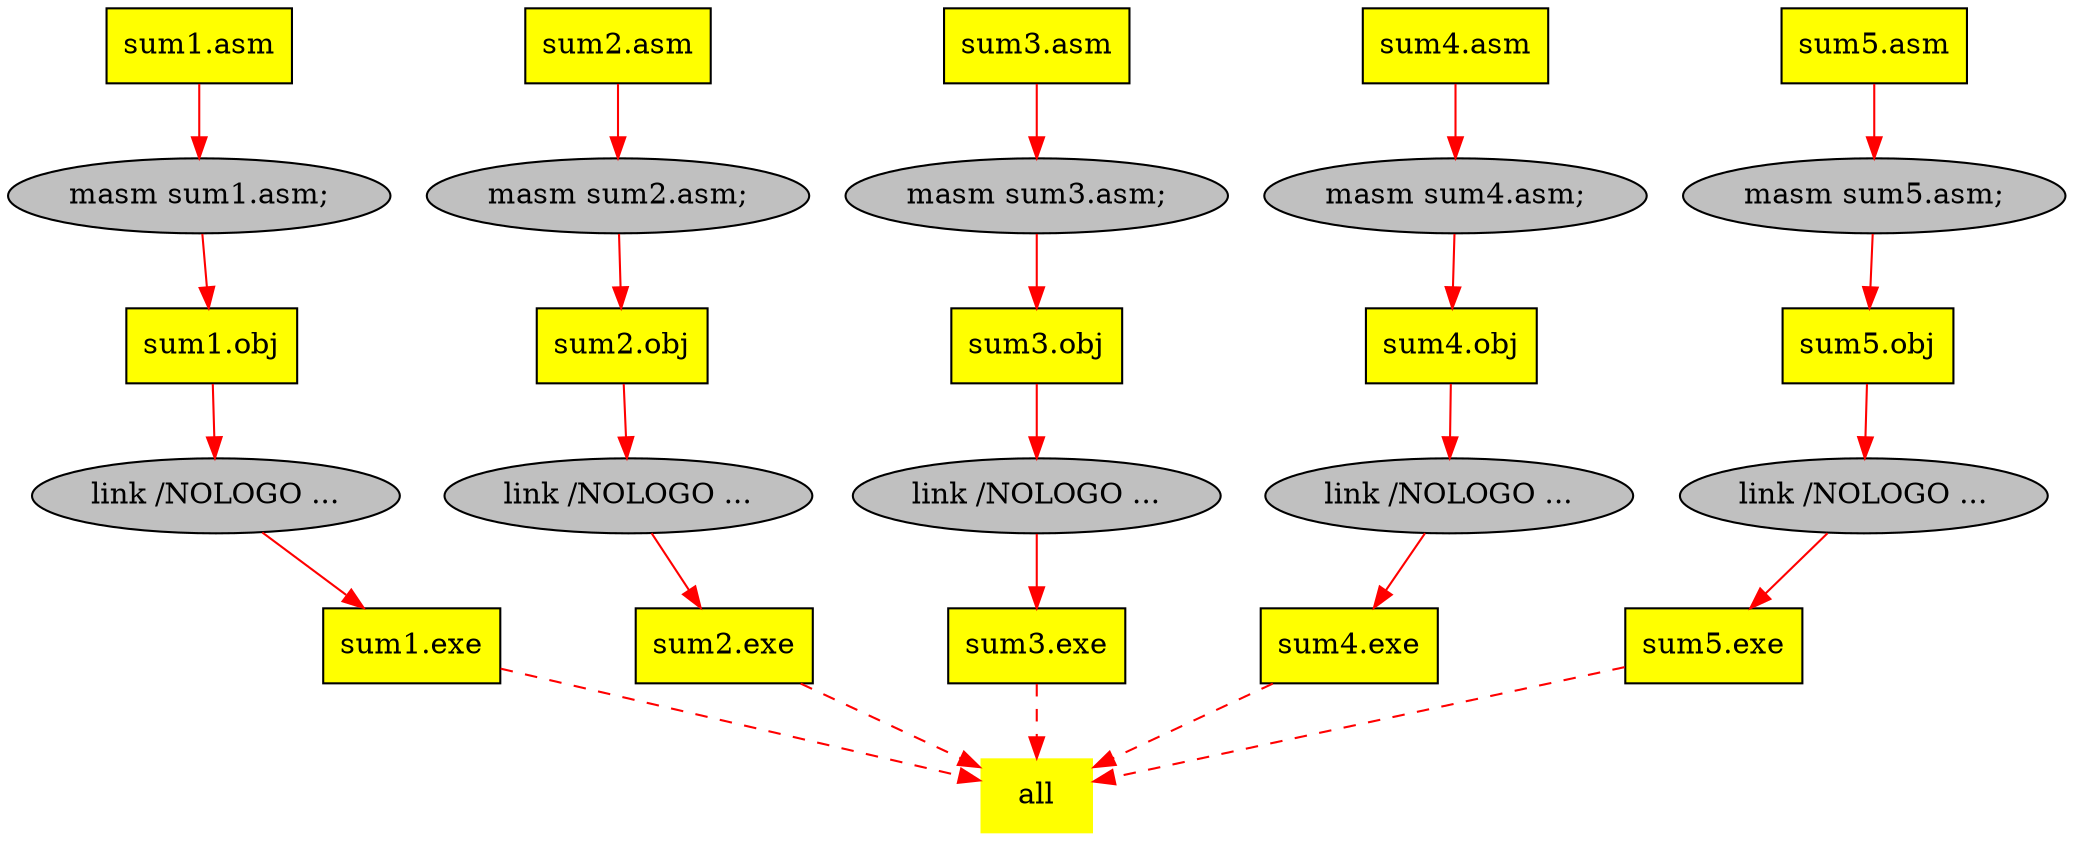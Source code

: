 digraph test {
	graph [ratio=auto];
	node [label="\N", fillcolor=yellow, shape=box, style=filled];
	edge [color=red];
	all [label=all, shape=plaintext, color=red];
	node1 [label="sum1.exe"];
	node2 [label="link /NOLOGO ...", fillcolor=gray, shape=ellipse];
	node3 [label="sum1.obj"];
	node4 [label="masm sum1.asm;", fillcolor=gray, shape=ellipse];
	node5 [label="sum1.asm"];
	node6 [label="sum2.exe"];
	node7 [label="link /NOLOGO ...", fillcolor=gray, shape=ellipse];
	node8 [label="sum2.obj"];
	node9 [label="masm sum2.asm;", fillcolor=gray, shape=ellipse];
	node10 [label="sum2.asm"];
	node11 [label="sum3.exe"];
	node12 [label="link /NOLOGO ...", fillcolor=gray, shape=ellipse];
	node13 [label="sum3.obj"];
	node14 [label="masm sum3.asm;", fillcolor=gray, shape=ellipse];
	node15 [label="sum3.asm"];
	node16 [label="sum4.exe"];
	node17 [label="link /NOLOGO ...", fillcolor=gray, shape=ellipse];
	node18 [label="sum4.obj"];
	node19 [label="masm sum4.asm;", fillcolor=gray, shape=ellipse];
	node20 [label="sum4.asm"];
	node21 [label="sum5.exe"];
	node22 [label="link /NOLOGO ...", fillcolor=gray, shape=ellipse];
	node23 [label="sum5.obj"];
	node24 [label="masm sum5.asm;", fillcolor=gray, shape=ellipse];
	node25 [label="sum5.asm"];
	node2 -> node1;
	node4 -> node3;
	node7 -> node6;
	node9 -> node8;
	node12 -> node11;
	node14 -> node13;
	node17 -> node16;
	node19 -> node18;
	node22 -> node21;
	node24 -> node23;
	node5 -> node4;
	node1 -> all [style=dashed];
	node3 -> node2;
	node10 -> node9;
	node6 -> all [style=dashed];
	node8 -> node7;
	node15 -> node14;
	node11 -> all [style=dashed];
	node13 -> node12;
	node20 -> node19;
	node16 -> all [style=dashed];
	node18 -> node17;
	node25 -> node24;
	node21 -> all [style=dashed];
	node23 -> node22;
}
